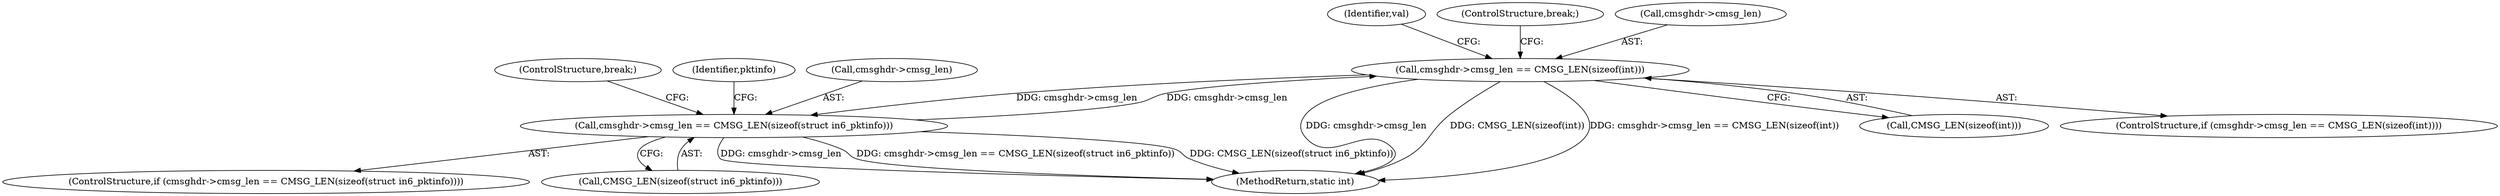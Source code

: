 digraph "0_libndp_a4892df306e0532487f1634ba6d4c6d4bb381c7f@pointer" {
"1000244" [label="(Call,cmsghdr->cmsg_len == CMSG_LEN(sizeof(int)))"];
"1000220" [label="(Call,cmsghdr->cmsg_len == CMSG_LEN(sizeof(struct in6_pktinfo)))"];
"1000244" [label="(Call,cmsghdr->cmsg_len == CMSG_LEN(sizeof(int)))"];
"1000244" [label="(Call,cmsghdr->cmsg_len == CMSG_LEN(sizeof(int)))"];
"1000243" [label="(ControlStructure,if (cmsghdr->cmsg_len == CMSG_LEN(sizeof(int))))"];
"1000273" [label="(MethodReturn,static int)"];
"1000254" [label="(Identifier,val)"];
"1000220" [label="(Call,cmsghdr->cmsg_len == CMSG_LEN(sizeof(struct in6_pktinfo)))"];
"1000219" [label="(ControlStructure,if (cmsghdr->cmsg_len == CMSG_LEN(sizeof(struct in6_pktinfo))))"];
"1000248" [label="(Call,CMSG_LEN(sizeof(int)))"];
"1000264" [label="(ControlStructure,break;)"];
"1000241" [label="(ControlStructure,break;)"];
"1000230" [label="(Identifier,pktinfo)"];
"1000245" [label="(Call,cmsghdr->cmsg_len)"];
"1000224" [label="(Call,CMSG_LEN(sizeof(struct in6_pktinfo)))"];
"1000221" [label="(Call,cmsghdr->cmsg_len)"];
"1000244" -> "1000243"  [label="AST: "];
"1000244" -> "1000248"  [label="CFG: "];
"1000245" -> "1000244"  [label="AST: "];
"1000248" -> "1000244"  [label="AST: "];
"1000254" -> "1000244"  [label="CFG: "];
"1000264" -> "1000244"  [label="CFG: "];
"1000244" -> "1000273"  [label="DDG: cmsghdr->cmsg_len"];
"1000244" -> "1000273"  [label="DDG: CMSG_LEN(sizeof(int))"];
"1000244" -> "1000273"  [label="DDG: cmsghdr->cmsg_len == CMSG_LEN(sizeof(int))"];
"1000244" -> "1000220"  [label="DDG: cmsghdr->cmsg_len"];
"1000220" -> "1000244"  [label="DDG: cmsghdr->cmsg_len"];
"1000220" -> "1000219"  [label="AST: "];
"1000220" -> "1000224"  [label="CFG: "];
"1000221" -> "1000220"  [label="AST: "];
"1000224" -> "1000220"  [label="AST: "];
"1000230" -> "1000220"  [label="CFG: "];
"1000241" -> "1000220"  [label="CFG: "];
"1000220" -> "1000273"  [label="DDG: cmsghdr->cmsg_len"];
"1000220" -> "1000273"  [label="DDG: cmsghdr->cmsg_len == CMSG_LEN(sizeof(struct in6_pktinfo))"];
"1000220" -> "1000273"  [label="DDG: CMSG_LEN(sizeof(struct in6_pktinfo))"];
}

